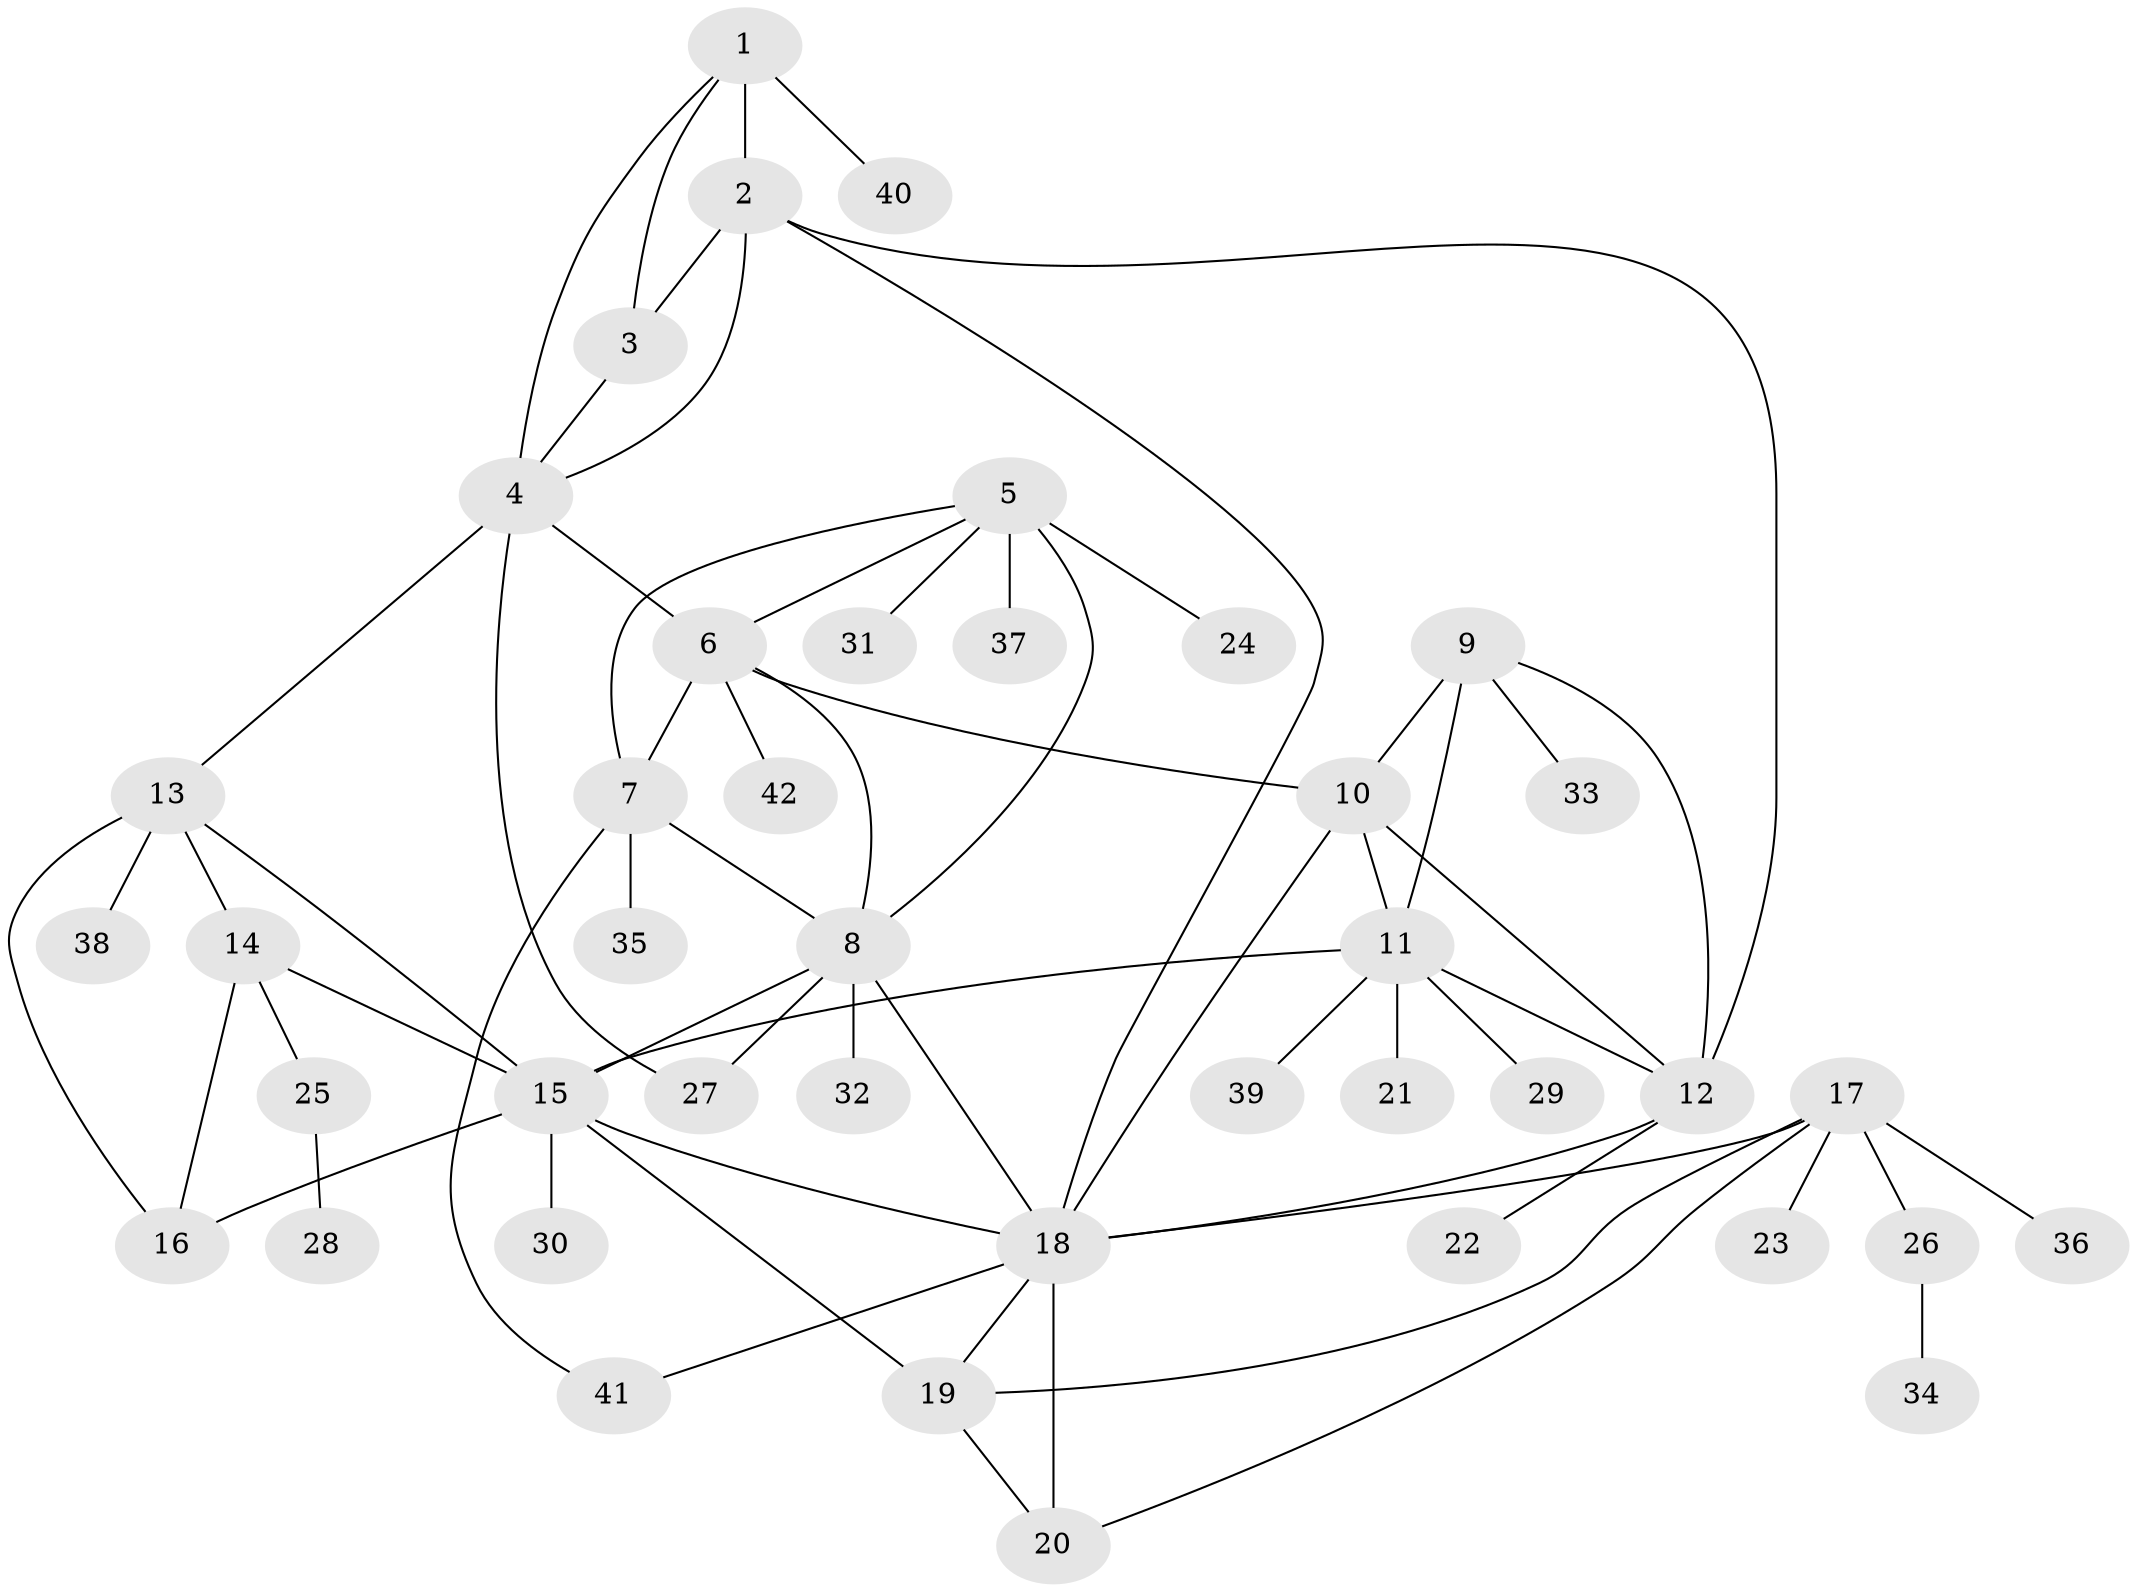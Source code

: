 // original degree distribution, {6: 0.03571428571428571, 5: 0.03571428571428571, 10: 0.023809523809523808, 8: 0.047619047619047616, 7: 0.07142857142857142, 4: 0.023809523809523808, 1: 0.6071428571428571, 2: 0.10714285714285714, 3: 0.047619047619047616}
// Generated by graph-tools (version 1.1) at 2025/37/03/09/25 02:37:14]
// undirected, 42 vertices, 66 edges
graph export_dot {
graph [start="1"]
  node [color=gray90,style=filled];
  1;
  2;
  3;
  4;
  5;
  6;
  7;
  8;
  9;
  10;
  11;
  12;
  13;
  14;
  15;
  16;
  17;
  18;
  19;
  20;
  21;
  22;
  23;
  24;
  25;
  26;
  27;
  28;
  29;
  30;
  31;
  32;
  33;
  34;
  35;
  36;
  37;
  38;
  39;
  40;
  41;
  42;
  1 -- 2 [weight=1.0];
  1 -- 3 [weight=1.0];
  1 -- 4 [weight=1.0];
  1 -- 40 [weight=2.0];
  2 -- 3 [weight=2.0];
  2 -- 4 [weight=1.0];
  2 -- 12 [weight=1.0];
  2 -- 18 [weight=1.0];
  3 -- 4 [weight=1.0];
  4 -- 6 [weight=1.0];
  4 -- 13 [weight=1.0];
  4 -- 27 [weight=4.0];
  5 -- 6 [weight=1.0];
  5 -- 7 [weight=1.0];
  5 -- 8 [weight=1.0];
  5 -- 24 [weight=1.0];
  5 -- 31 [weight=1.0];
  5 -- 37 [weight=2.0];
  6 -- 7 [weight=1.0];
  6 -- 8 [weight=1.0];
  6 -- 10 [weight=1.0];
  6 -- 42 [weight=1.0];
  7 -- 8 [weight=1.0];
  7 -- 35 [weight=1.0];
  7 -- 41 [weight=1.0];
  8 -- 15 [weight=1.0];
  8 -- 18 [weight=1.0];
  8 -- 27 [weight=1.0];
  8 -- 32 [weight=1.0];
  9 -- 10 [weight=6.0];
  9 -- 11 [weight=1.0];
  9 -- 12 [weight=1.0];
  9 -- 33 [weight=1.0];
  10 -- 11 [weight=1.0];
  10 -- 12 [weight=1.0];
  10 -- 18 [weight=1.0];
  11 -- 12 [weight=1.0];
  11 -- 15 [weight=1.0];
  11 -- 21 [weight=1.0];
  11 -- 29 [weight=1.0];
  11 -- 39 [weight=1.0];
  12 -- 18 [weight=1.0];
  12 -- 22 [weight=1.0];
  13 -- 14 [weight=1.0];
  13 -- 15 [weight=1.0];
  13 -- 16 [weight=1.0];
  13 -- 38 [weight=2.0];
  14 -- 15 [weight=1.0];
  14 -- 16 [weight=1.0];
  14 -- 25 [weight=1.0];
  15 -- 16 [weight=1.0];
  15 -- 18 [weight=1.0];
  15 -- 19 [weight=2.0];
  15 -- 30 [weight=1.0];
  17 -- 18 [weight=1.0];
  17 -- 19 [weight=1.0];
  17 -- 20 [weight=1.0];
  17 -- 23 [weight=1.0];
  17 -- 26 [weight=1.0];
  17 -- 36 [weight=1.0];
  18 -- 19 [weight=1.0];
  18 -- 20 [weight=4.0];
  18 -- 41 [weight=1.0];
  19 -- 20 [weight=1.0];
  25 -- 28 [weight=1.0];
  26 -- 34 [weight=1.0];
}
